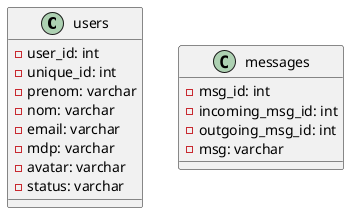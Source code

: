 @startuml Classe

class users {
    -user_id: int
    -unique_id: int
    -prenom: varchar
    -nom: varchar
    -email: varchar
    -mdp: varchar
    -avatar: varchar
    -status: varchar
}

class messages {
    -msg_id: int
    -incoming_msg_id: int
    -outgoing_msg_id: int
    -msg: varchar
}

@enduml